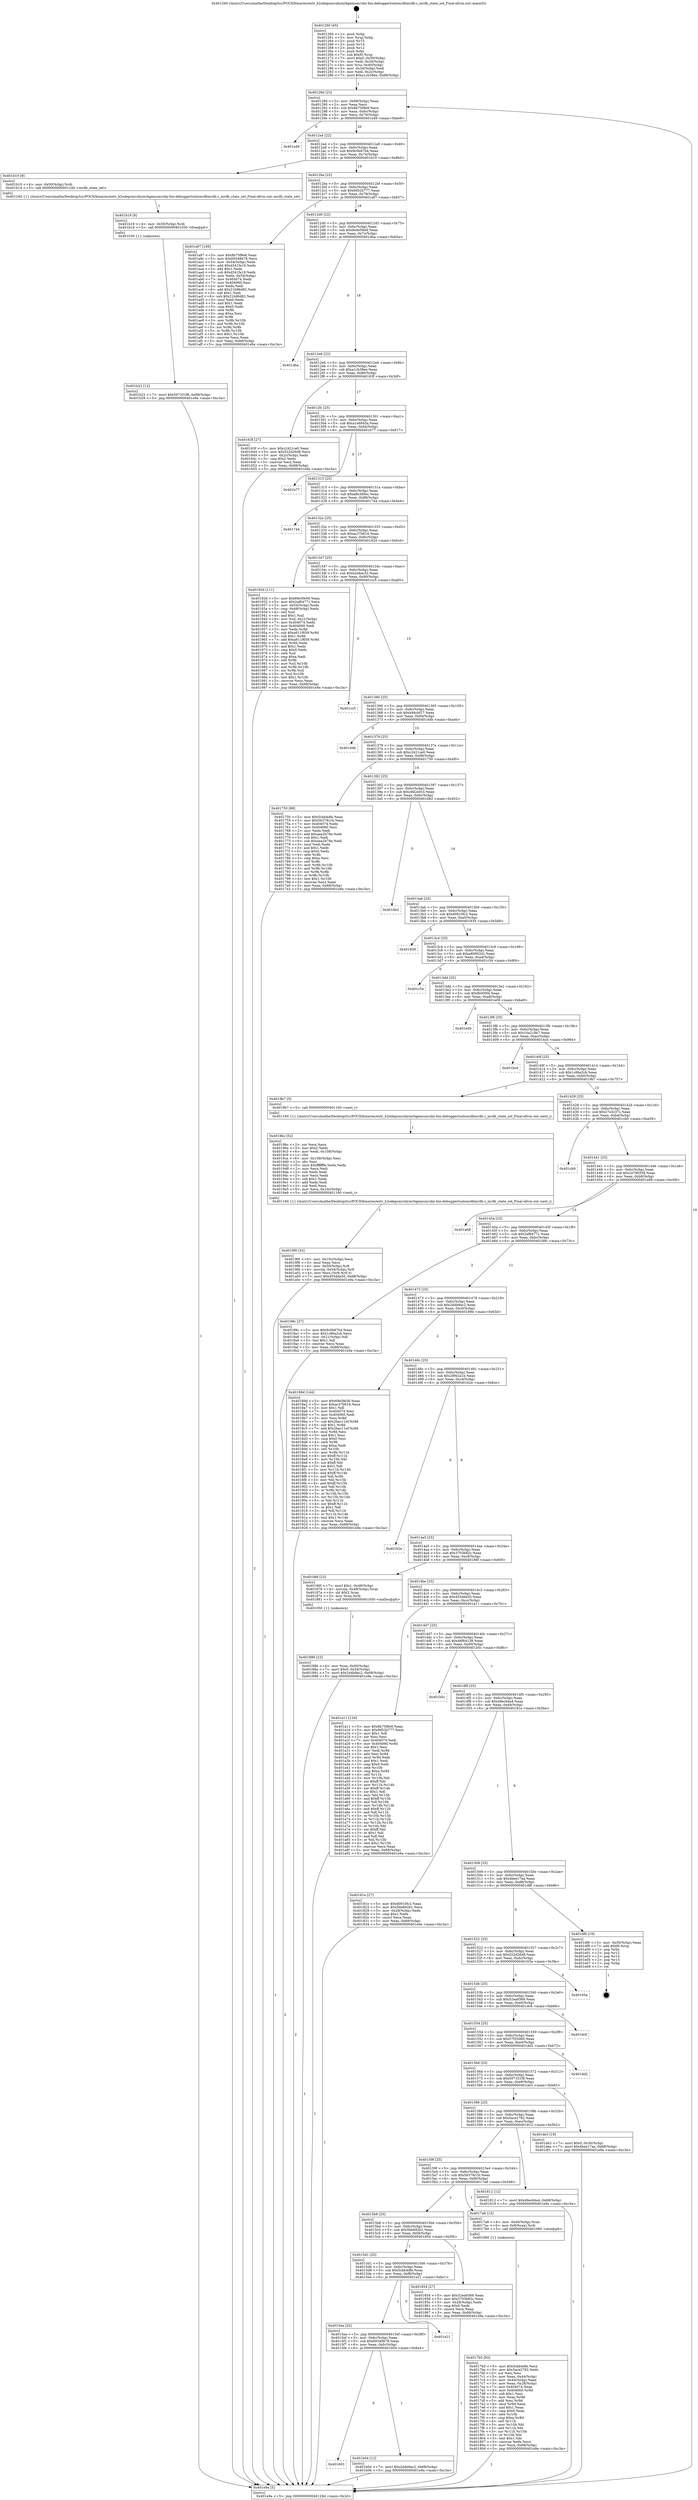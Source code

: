 digraph "0x401260" {
  label = "0x401260 (/mnt/c/Users/mathe/Desktop/tcc/POCII/binaries/extr_h2odepsmrubymrbgemsmruby-bin-debuggertoolsmrdbmrdb.c_mrdb_state_set_Final-ollvm.out::main(0))"
  labelloc = "t"
  node[shape=record]

  Entry [label="",width=0.3,height=0.3,shape=circle,fillcolor=black,style=filled]
  "0x40128d" [label="{
     0x40128d [23]\l
     | [instrs]\l
     &nbsp;&nbsp;0x40128d \<+3\>: mov -0x68(%rbp),%eax\l
     &nbsp;&nbsp;0x401290 \<+2\>: mov %eax,%ecx\l
     &nbsp;&nbsp;0x401292 \<+6\>: sub $0x8b75f8e8,%ecx\l
     &nbsp;&nbsp;0x401298 \<+3\>: mov %eax,-0x6c(%rbp)\l
     &nbsp;&nbsp;0x40129b \<+3\>: mov %ecx,-0x70(%rbp)\l
     &nbsp;&nbsp;0x40129e \<+6\>: je 0000000000401e49 \<main+0xbe9\>\l
  }"]
  "0x401e49" [label="{
     0x401e49\l
  }", style=dashed]
  "0x4012a4" [label="{
     0x4012a4 [22]\l
     | [instrs]\l
     &nbsp;&nbsp;0x4012a4 \<+5\>: jmp 00000000004012a9 \<main+0x49\>\l
     &nbsp;&nbsp;0x4012a9 \<+3\>: mov -0x6c(%rbp),%eax\l
     &nbsp;&nbsp;0x4012ac \<+5\>: sub $0x9c0b87b4,%eax\l
     &nbsp;&nbsp;0x4012b1 \<+3\>: mov %eax,-0x74(%rbp)\l
     &nbsp;&nbsp;0x4012b4 \<+6\>: je 0000000000401b10 \<main+0x8b0\>\l
  }"]
  Exit [label="",width=0.3,height=0.3,shape=circle,fillcolor=black,style=filled,peripheries=2]
  "0x401b10" [label="{
     0x401b10 [9]\l
     | [instrs]\l
     &nbsp;&nbsp;0x401b10 \<+4\>: mov -0x50(%rbp),%rdi\l
     &nbsp;&nbsp;0x401b14 \<+5\>: call 0000000000401240 \<mrdb_state_set\>\l
     | [calls]\l
     &nbsp;&nbsp;0x401240 \{1\} (/mnt/c/Users/mathe/Desktop/tcc/POCII/binaries/extr_h2odepsmrubymrbgemsmruby-bin-debuggertoolsmrdbmrdb.c_mrdb_state_set_Final-ollvm.out::mrdb_state_set)\l
  }"]
  "0x4012ba" [label="{
     0x4012ba [22]\l
     | [instrs]\l
     &nbsp;&nbsp;0x4012ba \<+5\>: jmp 00000000004012bf \<main+0x5f\>\l
     &nbsp;&nbsp;0x4012bf \<+3\>: mov -0x6c(%rbp),%eax\l
     &nbsp;&nbsp;0x4012c2 \<+5\>: sub $0x9d52b777,%eax\l
     &nbsp;&nbsp;0x4012c7 \<+3\>: mov %eax,-0x78(%rbp)\l
     &nbsp;&nbsp;0x4012ca \<+6\>: je 0000000000401a97 \<main+0x837\>\l
  }"]
  "0x401b22" [label="{
     0x401b22 [12]\l
     | [instrs]\l
     &nbsp;&nbsp;0x401b22 \<+7\>: movl $0x597331f8,-0x68(%rbp)\l
     &nbsp;&nbsp;0x401b29 \<+5\>: jmp 0000000000401e9a \<main+0xc3a\>\l
  }"]
  "0x401a97" [label="{
     0x401a97 [109]\l
     | [instrs]\l
     &nbsp;&nbsp;0x401a97 \<+5\>: mov $0x8b75f8e8,%eax\l
     &nbsp;&nbsp;0x401a9c \<+5\>: mov $0x69348b78,%ecx\l
     &nbsp;&nbsp;0x401aa1 \<+3\>: mov -0x54(%rbp),%edx\l
     &nbsp;&nbsp;0x401aa4 \<+6\>: add $0xd341fa19,%edx\l
     &nbsp;&nbsp;0x401aaa \<+3\>: add $0x1,%edx\l
     &nbsp;&nbsp;0x401aad \<+6\>: sub $0xd341fa19,%edx\l
     &nbsp;&nbsp;0x401ab3 \<+3\>: mov %edx,-0x54(%rbp)\l
     &nbsp;&nbsp;0x401ab6 \<+7\>: mov 0x404074,%edx\l
     &nbsp;&nbsp;0x401abd \<+7\>: mov 0x404060,%esi\l
     &nbsp;&nbsp;0x401ac4 \<+2\>: mov %edx,%edi\l
     &nbsp;&nbsp;0x401ac6 \<+6\>: add $0x21b96d82,%edi\l
     &nbsp;&nbsp;0x401acc \<+3\>: sub $0x1,%edi\l
     &nbsp;&nbsp;0x401acf \<+6\>: sub $0x21b96d82,%edi\l
     &nbsp;&nbsp;0x401ad5 \<+3\>: imul %edi,%edx\l
     &nbsp;&nbsp;0x401ad8 \<+3\>: and $0x1,%edx\l
     &nbsp;&nbsp;0x401adb \<+3\>: cmp $0x0,%edx\l
     &nbsp;&nbsp;0x401ade \<+4\>: sete %r8b\l
     &nbsp;&nbsp;0x401ae2 \<+3\>: cmp $0xa,%esi\l
     &nbsp;&nbsp;0x401ae5 \<+4\>: setl %r9b\l
     &nbsp;&nbsp;0x401ae9 \<+3\>: mov %r8b,%r10b\l
     &nbsp;&nbsp;0x401aec \<+3\>: and %r9b,%r10b\l
     &nbsp;&nbsp;0x401aef \<+3\>: xor %r9b,%r8b\l
     &nbsp;&nbsp;0x401af2 \<+3\>: or %r8b,%r10b\l
     &nbsp;&nbsp;0x401af5 \<+4\>: test $0x1,%r10b\l
     &nbsp;&nbsp;0x401af9 \<+3\>: cmovne %ecx,%eax\l
     &nbsp;&nbsp;0x401afc \<+3\>: mov %eax,-0x68(%rbp)\l
     &nbsp;&nbsp;0x401aff \<+5\>: jmp 0000000000401e9a \<main+0xc3a\>\l
  }"]
  "0x4012d0" [label="{
     0x4012d0 [22]\l
     | [instrs]\l
     &nbsp;&nbsp;0x4012d0 \<+5\>: jmp 00000000004012d5 \<main+0x75\>\l
     &nbsp;&nbsp;0x4012d5 \<+3\>: mov -0x6c(%rbp),%eax\l
     &nbsp;&nbsp;0x4012d8 \<+5\>: sub $0x9e4e56d4,%eax\l
     &nbsp;&nbsp;0x4012dd \<+3\>: mov %eax,-0x7c(%rbp)\l
     &nbsp;&nbsp;0x4012e0 \<+6\>: je 0000000000401dba \<main+0xb5a\>\l
  }"]
  "0x401b19" [label="{
     0x401b19 [9]\l
     | [instrs]\l
     &nbsp;&nbsp;0x401b19 \<+4\>: mov -0x50(%rbp),%rdi\l
     &nbsp;&nbsp;0x401b1d \<+5\>: call 0000000000401030 \<free@plt\>\l
     | [calls]\l
     &nbsp;&nbsp;0x401030 \{1\} (unknown)\l
  }"]
  "0x401dba" [label="{
     0x401dba\l
  }", style=dashed]
  "0x4012e6" [label="{
     0x4012e6 [22]\l
     | [instrs]\l
     &nbsp;&nbsp;0x4012e6 \<+5\>: jmp 00000000004012eb \<main+0x8b\>\l
     &nbsp;&nbsp;0x4012eb \<+3\>: mov -0x6c(%rbp),%eax\l
     &nbsp;&nbsp;0x4012ee \<+5\>: sub $0xa1cb38ee,%eax\l
     &nbsp;&nbsp;0x4012f3 \<+3\>: mov %eax,-0x80(%rbp)\l
     &nbsp;&nbsp;0x4012f6 \<+6\>: je 000000000040163f \<main+0x3df\>\l
  }"]
  "0x401603" [label="{
     0x401603\l
  }", style=dashed]
  "0x40163f" [label="{
     0x40163f [27]\l
     | [instrs]\l
     &nbsp;&nbsp;0x40163f \<+5\>: mov $0xc2421ce0,%eax\l
     &nbsp;&nbsp;0x401644 \<+5\>: mov $0x522d26d8,%ecx\l
     &nbsp;&nbsp;0x401649 \<+3\>: mov -0x2c(%rbp),%edx\l
     &nbsp;&nbsp;0x40164c \<+3\>: cmp $0x2,%edx\l
     &nbsp;&nbsp;0x40164f \<+3\>: cmovne %ecx,%eax\l
     &nbsp;&nbsp;0x401652 \<+3\>: mov %eax,-0x68(%rbp)\l
     &nbsp;&nbsp;0x401655 \<+5\>: jmp 0000000000401e9a \<main+0xc3a\>\l
  }"]
  "0x4012fc" [label="{
     0x4012fc [25]\l
     | [instrs]\l
     &nbsp;&nbsp;0x4012fc \<+5\>: jmp 0000000000401301 \<main+0xa1\>\l
     &nbsp;&nbsp;0x401301 \<+3\>: mov -0x6c(%rbp),%eax\l
     &nbsp;&nbsp;0x401304 \<+5\>: sub $0xa1e6845a,%eax\l
     &nbsp;&nbsp;0x401309 \<+6\>: mov %eax,-0x84(%rbp)\l
     &nbsp;&nbsp;0x40130f \<+6\>: je 0000000000401b77 \<main+0x917\>\l
  }"]
  "0x401e9a" [label="{
     0x401e9a [5]\l
     | [instrs]\l
     &nbsp;&nbsp;0x401e9a \<+5\>: jmp 000000000040128d \<main+0x2d\>\l
  }"]
  "0x401260" [label="{
     0x401260 [45]\l
     | [instrs]\l
     &nbsp;&nbsp;0x401260 \<+1\>: push %rbp\l
     &nbsp;&nbsp;0x401261 \<+3\>: mov %rsp,%rbp\l
     &nbsp;&nbsp;0x401264 \<+2\>: push %r15\l
     &nbsp;&nbsp;0x401266 \<+2\>: push %r14\l
     &nbsp;&nbsp;0x401268 \<+2\>: push %r12\l
     &nbsp;&nbsp;0x40126a \<+1\>: push %rbx\l
     &nbsp;&nbsp;0x40126b \<+7\>: sub $0xf0,%rsp\l
     &nbsp;&nbsp;0x401272 \<+7\>: movl $0x0,-0x30(%rbp)\l
     &nbsp;&nbsp;0x401279 \<+3\>: mov %edi,-0x34(%rbp)\l
     &nbsp;&nbsp;0x40127c \<+4\>: mov %rsi,-0x40(%rbp)\l
     &nbsp;&nbsp;0x401280 \<+3\>: mov -0x34(%rbp),%edi\l
     &nbsp;&nbsp;0x401283 \<+3\>: mov %edi,-0x2c(%rbp)\l
     &nbsp;&nbsp;0x401286 \<+7\>: movl $0xa1cb38ee,-0x68(%rbp)\l
  }"]
  "0x401b04" [label="{
     0x401b04 [12]\l
     | [instrs]\l
     &nbsp;&nbsp;0x401b04 \<+7\>: movl $0x2d4b9ac2,-0x68(%rbp)\l
     &nbsp;&nbsp;0x401b0b \<+5\>: jmp 0000000000401e9a \<main+0xc3a\>\l
  }"]
  "0x401b77" [label="{
     0x401b77\l
  }", style=dashed]
  "0x401315" [label="{
     0x401315 [25]\l
     | [instrs]\l
     &nbsp;&nbsp;0x401315 \<+5\>: jmp 000000000040131a \<main+0xba\>\l
     &nbsp;&nbsp;0x40131a \<+3\>: mov -0x6c(%rbp),%eax\l
     &nbsp;&nbsp;0x40131d \<+5\>: sub $0xa8e3d0ec,%eax\l
     &nbsp;&nbsp;0x401322 \<+6\>: mov %eax,-0x88(%rbp)\l
     &nbsp;&nbsp;0x401328 \<+6\>: je 0000000000401744 \<main+0x4e4\>\l
  }"]
  "0x4015ea" [label="{
     0x4015ea [25]\l
     | [instrs]\l
     &nbsp;&nbsp;0x4015ea \<+5\>: jmp 00000000004015ef \<main+0x38f\>\l
     &nbsp;&nbsp;0x4015ef \<+3\>: mov -0x6c(%rbp),%eax\l
     &nbsp;&nbsp;0x4015f2 \<+5\>: sub $0x69348b78,%eax\l
     &nbsp;&nbsp;0x4015f7 \<+6\>: mov %eax,-0xfc(%rbp)\l
     &nbsp;&nbsp;0x4015fd \<+6\>: je 0000000000401b04 \<main+0x8a4\>\l
  }"]
  "0x401744" [label="{
     0x401744\l
  }", style=dashed]
  "0x40132e" [label="{
     0x40132e [25]\l
     | [instrs]\l
     &nbsp;&nbsp;0x40132e \<+5\>: jmp 0000000000401333 \<main+0xd3\>\l
     &nbsp;&nbsp;0x401333 \<+3\>: mov -0x6c(%rbp),%eax\l
     &nbsp;&nbsp;0x401336 \<+5\>: sub $0xac37b616,%eax\l
     &nbsp;&nbsp;0x40133b \<+6\>: mov %eax,-0x8c(%rbp)\l
     &nbsp;&nbsp;0x401341 \<+6\>: je 000000000040192d \<main+0x6cd\>\l
  }"]
  "0x401e21" [label="{
     0x401e21\l
  }", style=dashed]
  "0x40192d" [label="{
     0x40192d [111]\l
     | [instrs]\l
     &nbsp;&nbsp;0x40192d \<+5\>: mov $0x69e5fe56,%eax\l
     &nbsp;&nbsp;0x401932 \<+5\>: mov $0x2af64771,%ecx\l
     &nbsp;&nbsp;0x401937 \<+3\>: mov -0x54(%rbp),%edx\l
     &nbsp;&nbsp;0x40193a \<+3\>: cmp -0x48(%rbp),%edx\l
     &nbsp;&nbsp;0x40193d \<+4\>: setl %sil\l
     &nbsp;&nbsp;0x401941 \<+4\>: and $0x1,%sil\l
     &nbsp;&nbsp;0x401945 \<+4\>: mov %sil,-0x21(%rbp)\l
     &nbsp;&nbsp;0x401949 \<+7\>: mov 0x404074,%edx\l
     &nbsp;&nbsp;0x401950 \<+7\>: mov 0x404060,%edi\l
     &nbsp;&nbsp;0x401957 \<+3\>: mov %edx,%r8d\l
     &nbsp;&nbsp;0x40195a \<+7\>: sub $0xa611f659,%r8d\l
     &nbsp;&nbsp;0x401961 \<+4\>: sub $0x1,%r8d\l
     &nbsp;&nbsp;0x401965 \<+7\>: add $0xa611f659,%r8d\l
     &nbsp;&nbsp;0x40196c \<+4\>: imul %r8d,%edx\l
     &nbsp;&nbsp;0x401970 \<+3\>: and $0x1,%edx\l
     &nbsp;&nbsp;0x401973 \<+3\>: cmp $0x0,%edx\l
     &nbsp;&nbsp;0x401976 \<+4\>: sete %sil\l
     &nbsp;&nbsp;0x40197a \<+3\>: cmp $0xa,%edi\l
     &nbsp;&nbsp;0x40197d \<+4\>: setl %r9b\l
     &nbsp;&nbsp;0x401981 \<+3\>: mov %sil,%r10b\l
     &nbsp;&nbsp;0x401984 \<+3\>: and %r9b,%r10b\l
     &nbsp;&nbsp;0x401987 \<+3\>: xor %r9b,%sil\l
     &nbsp;&nbsp;0x40198a \<+3\>: or %sil,%r10b\l
     &nbsp;&nbsp;0x40198d \<+4\>: test $0x1,%r10b\l
     &nbsp;&nbsp;0x401991 \<+3\>: cmovne %ecx,%eax\l
     &nbsp;&nbsp;0x401994 \<+3\>: mov %eax,-0x68(%rbp)\l
     &nbsp;&nbsp;0x401997 \<+5\>: jmp 0000000000401e9a \<main+0xc3a\>\l
  }"]
  "0x401347" [label="{
     0x401347 [25]\l
     | [instrs]\l
     &nbsp;&nbsp;0x401347 \<+5\>: jmp 000000000040134c \<main+0xec\>\l
     &nbsp;&nbsp;0x40134c \<+3\>: mov -0x6c(%rbp),%eax\l
     &nbsp;&nbsp;0x40134f \<+5\>: sub $0xb2e8ac32,%eax\l
     &nbsp;&nbsp;0x401354 \<+6\>: mov %eax,-0x90(%rbp)\l
     &nbsp;&nbsp;0x40135a \<+6\>: je 0000000000401cc5 \<main+0xa65\>\l
  }"]
  "0x4019f0" [label="{
     0x4019f0 [33]\l
     | [instrs]\l
     &nbsp;&nbsp;0x4019f0 \<+6\>: mov -0x10c(%rbp),%ecx\l
     &nbsp;&nbsp;0x4019f6 \<+3\>: imul %eax,%ecx\l
     &nbsp;&nbsp;0x4019f9 \<+4\>: mov -0x50(%rbp),%r8\l
     &nbsp;&nbsp;0x4019fd \<+4\>: movslq -0x54(%rbp),%r9\l
     &nbsp;&nbsp;0x401a01 \<+4\>: mov %ecx,(%r8,%r9,4)\l
     &nbsp;&nbsp;0x401a05 \<+7\>: movl $0x455dda50,-0x68(%rbp)\l
     &nbsp;&nbsp;0x401a0c \<+5\>: jmp 0000000000401e9a \<main+0xc3a\>\l
  }"]
  "0x401cc5" [label="{
     0x401cc5\l
  }", style=dashed]
  "0x401360" [label="{
     0x401360 [25]\l
     | [instrs]\l
     &nbsp;&nbsp;0x401360 \<+5\>: jmp 0000000000401365 \<main+0x105\>\l
     &nbsp;&nbsp;0x401365 \<+3\>: mov -0x6c(%rbp),%eax\l
     &nbsp;&nbsp;0x401368 \<+5\>: sub $0xb94cbf17,%eax\l
     &nbsp;&nbsp;0x40136d \<+6\>: mov %eax,-0x94(%rbp)\l
     &nbsp;&nbsp;0x401373 \<+6\>: je 0000000000401d4b \<main+0xaeb\>\l
  }"]
  "0x4019bc" [label="{
     0x4019bc [52]\l
     | [instrs]\l
     &nbsp;&nbsp;0x4019bc \<+2\>: xor %ecx,%ecx\l
     &nbsp;&nbsp;0x4019be \<+5\>: mov $0x2,%edx\l
     &nbsp;&nbsp;0x4019c3 \<+6\>: mov %edx,-0x108(%rbp)\l
     &nbsp;&nbsp;0x4019c9 \<+1\>: cltd\l
     &nbsp;&nbsp;0x4019ca \<+6\>: mov -0x108(%rbp),%esi\l
     &nbsp;&nbsp;0x4019d0 \<+2\>: idiv %esi\l
     &nbsp;&nbsp;0x4019d2 \<+6\>: imul $0xfffffffe,%edx,%edx\l
     &nbsp;&nbsp;0x4019d8 \<+2\>: mov %ecx,%edi\l
     &nbsp;&nbsp;0x4019da \<+2\>: sub %edx,%edi\l
     &nbsp;&nbsp;0x4019dc \<+2\>: mov %ecx,%edx\l
     &nbsp;&nbsp;0x4019de \<+3\>: sub $0x1,%edx\l
     &nbsp;&nbsp;0x4019e1 \<+2\>: add %edx,%edi\l
     &nbsp;&nbsp;0x4019e3 \<+2\>: sub %edi,%ecx\l
     &nbsp;&nbsp;0x4019e5 \<+6\>: mov %ecx,-0x10c(%rbp)\l
     &nbsp;&nbsp;0x4019eb \<+5\>: call 0000000000401160 \<next_i\>\l
     | [calls]\l
     &nbsp;&nbsp;0x401160 \{1\} (/mnt/c/Users/mathe/Desktop/tcc/POCII/binaries/extr_h2odepsmrubymrbgemsmruby-bin-debuggertoolsmrdbmrdb.c_mrdb_state_set_Final-ollvm.out::next_i)\l
  }"]
  "0x401d4b" [label="{
     0x401d4b\l
  }", style=dashed]
  "0x401379" [label="{
     0x401379 [25]\l
     | [instrs]\l
     &nbsp;&nbsp;0x401379 \<+5\>: jmp 000000000040137e \<main+0x11e\>\l
     &nbsp;&nbsp;0x40137e \<+3\>: mov -0x6c(%rbp),%eax\l
     &nbsp;&nbsp;0x401381 \<+5\>: sub $0xc2421ce0,%eax\l
     &nbsp;&nbsp;0x401386 \<+6\>: mov %eax,-0x98(%rbp)\l
     &nbsp;&nbsp;0x40138c \<+6\>: je 0000000000401750 \<main+0x4f0\>\l
  }"]
  "0x401886" [label="{
     0x401886 [23]\l
     | [instrs]\l
     &nbsp;&nbsp;0x401886 \<+4\>: mov %rax,-0x50(%rbp)\l
     &nbsp;&nbsp;0x40188a \<+7\>: movl $0x0,-0x54(%rbp)\l
     &nbsp;&nbsp;0x401891 \<+7\>: movl $0x2d4b9ac2,-0x68(%rbp)\l
     &nbsp;&nbsp;0x401898 \<+5\>: jmp 0000000000401e9a \<main+0xc3a\>\l
  }"]
  "0x401750" [label="{
     0x401750 [88]\l
     | [instrs]\l
     &nbsp;&nbsp;0x401750 \<+5\>: mov $0x5cbb4dfe,%eax\l
     &nbsp;&nbsp;0x401755 \<+5\>: mov $0x5b378c1b,%ecx\l
     &nbsp;&nbsp;0x40175a \<+7\>: mov 0x404074,%edx\l
     &nbsp;&nbsp;0x401761 \<+7\>: mov 0x404060,%esi\l
     &nbsp;&nbsp;0x401768 \<+2\>: mov %edx,%edi\l
     &nbsp;&nbsp;0x40176a \<+6\>: add $0xaea2b78e,%edi\l
     &nbsp;&nbsp;0x401770 \<+3\>: sub $0x1,%edi\l
     &nbsp;&nbsp;0x401773 \<+6\>: sub $0xaea2b78e,%edi\l
     &nbsp;&nbsp;0x401779 \<+3\>: imul %edi,%edx\l
     &nbsp;&nbsp;0x40177c \<+3\>: and $0x1,%edx\l
     &nbsp;&nbsp;0x40177f \<+3\>: cmp $0x0,%edx\l
     &nbsp;&nbsp;0x401782 \<+4\>: sete %r8b\l
     &nbsp;&nbsp;0x401786 \<+3\>: cmp $0xa,%esi\l
     &nbsp;&nbsp;0x401789 \<+4\>: setl %r9b\l
     &nbsp;&nbsp;0x40178d \<+3\>: mov %r8b,%r10b\l
     &nbsp;&nbsp;0x401790 \<+3\>: and %r9b,%r10b\l
     &nbsp;&nbsp;0x401793 \<+3\>: xor %r9b,%r8b\l
     &nbsp;&nbsp;0x401796 \<+3\>: or %r8b,%r10b\l
     &nbsp;&nbsp;0x401799 \<+4\>: test $0x1,%r10b\l
     &nbsp;&nbsp;0x40179d \<+3\>: cmovne %ecx,%eax\l
     &nbsp;&nbsp;0x4017a0 \<+3\>: mov %eax,-0x68(%rbp)\l
     &nbsp;&nbsp;0x4017a3 \<+5\>: jmp 0000000000401e9a \<main+0xc3a\>\l
  }"]
  "0x401392" [label="{
     0x401392 [25]\l
     | [instrs]\l
     &nbsp;&nbsp;0x401392 \<+5\>: jmp 0000000000401397 \<main+0x137\>\l
     &nbsp;&nbsp;0x401397 \<+3\>: mov -0x6c(%rbp),%eax\l
     &nbsp;&nbsp;0x40139a \<+5\>: sub $0xc8d2e0c3,%eax\l
     &nbsp;&nbsp;0x40139f \<+6\>: mov %eax,-0x9c(%rbp)\l
     &nbsp;&nbsp;0x4013a5 \<+6\>: je 00000000004016b2 \<main+0x452\>\l
  }"]
  "0x4015d1" [label="{
     0x4015d1 [25]\l
     | [instrs]\l
     &nbsp;&nbsp;0x4015d1 \<+5\>: jmp 00000000004015d6 \<main+0x376\>\l
     &nbsp;&nbsp;0x4015d6 \<+3\>: mov -0x6c(%rbp),%eax\l
     &nbsp;&nbsp;0x4015d9 \<+5\>: sub $0x5cbb4dfe,%eax\l
     &nbsp;&nbsp;0x4015de \<+6\>: mov %eax,-0xf8(%rbp)\l
     &nbsp;&nbsp;0x4015e4 \<+6\>: je 0000000000401e21 \<main+0xbc1\>\l
  }"]
  "0x4016b2" [label="{
     0x4016b2\l
  }", style=dashed]
  "0x4013ab" [label="{
     0x4013ab [25]\l
     | [instrs]\l
     &nbsp;&nbsp;0x4013ab \<+5\>: jmp 00000000004013b0 \<main+0x150\>\l
     &nbsp;&nbsp;0x4013b0 \<+3\>: mov -0x6c(%rbp),%eax\l
     &nbsp;&nbsp;0x4013b3 \<+5\>: sub $0xd0910fc2,%eax\l
     &nbsp;&nbsp;0x4013b8 \<+6\>: mov %eax,-0xa0(%rbp)\l
     &nbsp;&nbsp;0x4013be \<+6\>: je 0000000000401839 \<main+0x5d9\>\l
  }"]
  "0x401854" [label="{
     0x401854 [27]\l
     | [instrs]\l
     &nbsp;&nbsp;0x401854 \<+5\>: mov $0x52ea9369,%eax\l
     &nbsp;&nbsp;0x401859 \<+5\>: mov $0x3703b82c,%ecx\l
     &nbsp;&nbsp;0x40185e \<+3\>: mov -0x28(%rbp),%edx\l
     &nbsp;&nbsp;0x401861 \<+3\>: cmp $0x0,%edx\l
     &nbsp;&nbsp;0x401864 \<+3\>: cmove %ecx,%eax\l
     &nbsp;&nbsp;0x401867 \<+3\>: mov %eax,-0x68(%rbp)\l
     &nbsp;&nbsp;0x40186a \<+5\>: jmp 0000000000401e9a \<main+0xc3a\>\l
  }"]
  "0x401839" [label="{
     0x401839\l
  }", style=dashed]
  "0x4013c4" [label="{
     0x4013c4 [25]\l
     | [instrs]\l
     &nbsp;&nbsp;0x4013c4 \<+5\>: jmp 00000000004013c9 \<main+0x169\>\l
     &nbsp;&nbsp;0x4013c9 \<+3\>: mov -0x6c(%rbp),%eax\l
     &nbsp;&nbsp;0x4013cc \<+5\>: sub $0xe80952d1,%eax\l
     &nbsp;&nbsp;0x4013d1 \<+6\>: mov %eax,-0xa4(%rbp)\l
     &nbsp;&nbsp;0x4013d7 \<+6\>: je 0000000000401c54 \<main+0x9f4\>\l
  }"]
  "0x4017b5" [label="{
     0x4017b5 [93]\l
     | [instrs]\l
     &nbsp;&nbsp;0x4017b5 \<+5\>: mov $0x5cbb4dfe,%ecx\l
     &nbsp;&nbsp;0x4017ba \<+5\>: mov $0x5ace2782,%edx\l
     &nbsp;&nbsp;0x4017bf \<+2\>: xor %esi,%esi\l
     &nbsp;&nbsp;0x4017c1 \<+3\>: mov %eax,-0x44(%rbp)\l
     &nbsp;&nbsp;0x4017c4 \<+3\>: mov -0x44(%rbp),%eax\l
     &nbsp;&nbsp;0x4017c7 \<+3\>: mov %eax,-0x28(%rbp)\l
     &nbsp;&nbsp;0x4017ca \<+7\>: mov 0x404074,%eax\l
     &nbsp;&nbsp;0x4017d1 \<+8\>: mov 0x404060,%r8d\l
     &nbsp;&nbsp;0x4017d9 \<+3\>: sub $0x1,%esi\l
     &nbsp;&nbsp;0x4017dc \<+3\>: mov %eax,%r9d\l
     &nbsp;&nbsp;0x4017df \<+3\>: add %esi,%r9d\l
     &nbsp;&nbsp;0x4017e2 \<+4\>: imul %r9d,%eax\l
     &nbsp;&nbsp;0x4017e6 \<+3\>: and $0x1,%eax\l
     &nbsp;&nbsp;0x4017e9 \<+3\>: cmp $0x0,%eax\l
     &nbsp;&nbsp;0x4017ec \<+4\>: sete %r10b\l
     &nbsp;&nbsp;0x4017f0 \<+4\>: cmp $0xa,%r8d\l
     &nbsp;&nbsp;0x4017f4 \<+4\>: setl %r11b\l
     &nbsp;&nbsp;0x4017f8 \<+3\>: mov %r10b,%bl\l
     &nbsp;&nbsp;0x4017fb \<+3\>: and %r11b,%bl\l
     &nbsp;&nbsp;0x4017fe \<+3\>: xor %r11b,%r10b\l
     &nbsp;&nbsp;0x401801 \<+3\>: or %r10b,%bl\l
     &nbsp;&nbsp;0x401804 \<+3\>: test $0x1,%bl\l
     &nbsp;&nbsp;0x401807 \<+3\>: cmovne %edx,%ecx\l
     &nbsp;&nbsp;0x40180a \<+3\>: mov %ecx,-0x68(%rbp)\l
     &nbsp;&nbsp;0x40180d \<+5\>: jmp 0000000000401e9a \<main+0xc3a\>\l
  }"]
  "0x401c54" [label="{
     0x401c54\l
  }", style=dashed]
  "0x4013dd" [label="{
     0x4013dd [25]\l
     | [instrs]\l
     &nbsp;&nbsp;0x4013dd \<+5\>: jmp 00000000004013e2 \<main+0x182\>\l
     &nbsp;&nbsp;0x4013e2 \<+3\>: mov -0x6c(%rbp),%eax\l
     &nbsp;&nbsp;0x4013e5 \<+5\>: sub $0xfb000f4,%eax\l
     &nbsp;&nbsp;0x4013ea \<+6\>: mov %eax,-0xa8(%rbp)\l
     &nbsp;&nbsp;0x4013f0 \<+6\>: je 0000000000401e09 \<main+0xba9\>\l
  }"]
  "0x4015b8" [label="{
     0x4015b8 [25]\l
     | [instrs]\l
     &nbsp;&nbsp;0x4015b8 \<+5\>: jmp 00000000004015bd \<main+0x35d\>\l
     &nbsp;&nbsp;0x4015bd \<+3\>: mov -0x6c(%rbp),%eax\l
     &nbsp;&nbsp;0x4015c0 \<+5\>: sub $0x5bb692b1,%eax\l
     &nbsp;&nbsp;0x4015c5 \<+6\>: mov %eax,-0xf4(%rbp)\l
     &nbsp;&nbsp;0x4015cb \<+6\>: je 0000000000401854 \<main+0x5f4\>\l
  }"]
  "0x401e09" [label="{
     0x401e09\l
  }", style=dashed]
  "0x4013f6" [label="{
     0x4013f6 [25]\l
     | [instrs]\l
     &nbsp;&nbsp;0x4013f6 \<+5\>: jmp 00000000004013fb \<main+0x19b\>\l
     &nbsp;&nbsp;0x4013fb \<+3\>: mov -0x6c(%rbp),%eax\l
     &nbsp;&nbsp;0x4013fe \<+5\>: sub $0x10a218e7,%eax\l
     &nbsp;&nbsp;0x401403 \<+6\>: mov %eax,-0xac(%rbp)\l
     &nbsp;&nbsp;0x401409 \<+6\>: je 0000000000401bc4 \<main+0x964\>\l
  }"]
  "0x4017a8" [label="{
     0x4017a8 [13]\l
     | [instrs]\l
     &nbsp;&nbsp;0x4017a8 \<+4\>: mov -0x40(%rbp),%rax\l
     &nbsp;&nbsp;0x4017ac \<+4\>: mov 0x8(%rax),%rdi\l
     &nbsp;&nbsp;0x4017b0 \<+5\>: call 0000000000401060 \<atoi@plt\>\l
     | [calls]\l
     &nbsp;&nbsp;0x401060 \{1\} (unknown)\l
  }"]
  "0x401bc4" [label="{
     0x401bc4\l
  }", style=dashed]
  "0x40140f" [label="{
     0x40140f [25]\l
     | [instrs]\l
     &nbsp;&nbsp;0x40140f \<+5\>: jmp 0000000000401414 \<main+0x1b4\>\l
     &nbsp;&nbsp;0x401414 \<+3\>: mov -0x6c(%rbp),%eax\l
     &nbsp;&nbsp;0x401417 \<+5\>: sub $0x1c86a2cb,%eax\l
     &nbsp;&nbsp;0x40141c \<+6\>: mov %eax,-0xb0(%rbp)\l
     &nbsp;&nbsp;0x401422 \<+6\>: je 00000000004019b7 \<main+0x757\>\l
  }"]
  "0x40159f" [label="{
     0x40159f [25]\l
     | [instrs]\l
     &nbsp;&nbsp;0x40159f \<+5\>: jmp 00000000004015a4 \<main+0x344\>\l
     &nbsp;&nbsp;0x4015a4 \<+3\>: mov -0x6c(%rbp),%eax\l
     &nbsp;&nbsp;0x4015a7 \<+5\>: sub $0x5b378c1b,%eax\l
     &nbsp;&nbsp;0x4015ac \<+6\>: mov %eax,-0xf0(%rbp)\l
     &nbsp;&nbsp;0x4015b2 \<+6\>: je 00000000004017a8 \<main+0x548\>\l
  }"]
  "0x4019b7" [label="{
     0x4019b7 [5]\l
     | [instrs]\l
     &nbsp;&nbsp;0x4019b7 \<+5\>: call 0000000000401160 \<next_i\>\l
     | [calls]\l
     &nbsp;&nbsp;0x401160 \{1\} (/mnt/c/Users/mathe/Desktop/tcc/POCII/binaries/extr_h2odepsmrubymrbgemsmruby-bin-debuggertoolsmrdbmrdb.c_mrdb_state_set_Final-ollvm.out::next_i)\l
  }"]
  "0x401428" [label="{
     0x401428 [25]\l
     | [instrs]\l
     &nbsp;&nbsp;0x401428 \<+5\>: jmp 000000000040142d \<main+0x1cd\>\l
     &nbsp;&nbsp;0x40142d \<+3\>: mov -0x6c(%rbp),%eax\l
     &nbsp;&nbsp;0x401430 \<+5\>: sub $0x27e3c37c,%eax\l
     &nbsp;&nbsp;0x401435 \<+6\>: mov %eax,-0xb4(%rbp)\l
     &nbsp;&nbsp;0x40143b \<+6\>: je 0000000000401cb9 \<main+0xa59\>\l
  }"]
  "0x401812" [label="{
     0x401812 [12]\l
     | [instrs]\l
     &nbsp;&nbsp;0x401812 \<+7\>: movl $0x49ec64a4,-0x68(%rbp)\l
     &nbsp;&nbsp;0x401819 \<+5\>: jmp 0000000000401e9a \<main+0xc3a\>\l
  }"]
  "0x401cb9" [label="{
     0x401cb9\l
  }", style=dashed]
  "0x401441" [label="{
     0x401441 [25]\l
     | [instrs]\l
     &nbsp;&nbsp;0x401441 \<+5\>: jmp 0000000000401446 \<main+0x1e6\>\l
     &nbsp;&nbsp;0x401446 \<+3\>: mov -0x6c(%rbp),%eax\l
     &nbsp;&nbsp;0x401449 \<+5\>: sub $0x2a790358,%eax\l
     &nbsp;&nbsp;0x40144e \<+6\>: mov %eax,-0xb8(%rbp)\l
     &nbsp;&nbsp;0x401454 \<+6\>: je 0000000000401e68 \<main+0xc08\>\l
  }"]
  "0x401586" [label="{
     0x401586 [25]\l
     | [instrs]\l
     &nbsp;&nbsp;0x401586 \<+5\>: jmp 000000000040158b \<main+0x32b\>\l
     &nbsp;&nbsp;0x40158b \<+3\>: mov -0x6c(%rbp),%eax\l
     &nbsp;&nbsp;0x40158e \<+5\>: sub $0x5ace2782,%eax\l
     &nbsp;&nbsp;0x401593 \<+6\>: mov %eax,-0xec(%rbp)\l
     &nbsp;&nbsp;0x401599 \<+6\>: je 0000000000401812 \<main+0x5b2\>\l
  }"]
  "0x401e68" [label="{
     0x401e68\l
  }", style=dashed]
  "0x40145a" [label="{
     0x40145a [25]\l
     | [instrs]\l
     &nbsp;&nbsp;0x40145a \<+5\>: jmp 000000000040145f \<main+0x1ff\>\l
     &nbsp;&nbsp;0x40145f \<+3\>: mov -0x6c(%rbp),%eax\l
     &nbsp;&nbsp;0x401462 \<+5\>: sub $0x2af64771,%eax\l
     &nbsp;&nbsp;0x401467 \<+6\>: mov %eax,-0xbc(%rbp)\l
     &nbsp;&nbsp;0x40146d \<+6\>: je 000000000040199c \<main+0x73c\>\l
  }"]
  "0x401de3" [label="{
     0x401de3 [19]\l
     | [instrs]\l
     &nbsp;&nbsp;0x401de3 \<+7\>: movl $0x0,-0x30(%rbp)\l
     &nbsp;&nbsp;0x401dea \<+7\>: movl $0x4bee17aa,-0x68(%rbp)\l
     &nbsp;&nbsp;0x401df1 \<+5\>: jmp 0000000000401e9a \<main+0xc3a\>\l
  }"]
  "0x40199c" [label="{
     0x40199c [27]\l
     | [instrs]\l
     &nbsp;&nbsp;0x40199c \<+5\>: mov $0x9c0b87b4,%eax\l
     &nbsp;&nbsp;0x4019a1 \<+5\>: mov $0x1c86a2cb,%ecx\l
     &nbsp;&nbsp;0x4019a6 \<+3\>: mov -0x21(%rbp),%dl\l
     &nbsp;&nbsp;0x4019a9 \<+3\>: test $0x1,%dl\l
     &nbsp;&nbsp;0x4019ac \<+3\>: cmovne %ecx,%eax\l
     &nbsp;&nbsp;0x4019af \<+3\>: mov %eax,-0x68(%rbp)\l
     &nbsp;&nbsp;0x4019b2 \<+5\>: jmp 0000000000401e9a \<main+0xc3a\>\l
  }"]
  "0x401473" [label="{
     0x401473 [25]\l
     | [instrs]\l
     &nbsp;&nbsp;0x401473 \<+5\>: jmp 0000000000401478 \<main+0x218\>\l
     &nbsp;&nbsp;0x401478 \<+3\>: mov -0x6c(%rbp),%eax\l
     &nbsp;&nbsp;0x40147b \<+5\>: sub $0x2d4b9ac2,%eax\l
     &nbsp;&nbsp;0x401480 \<+6\>: mov %eax,-0xc0(%rbp)\l
     &nbsp;&nbsp;0x401486 \<+6\>: je 000000000040189d \<main+0x63d\>\l
  }"]
  "0x40156d" [label="{
     0x40156d [25]\l
     | [instrs]\l
     &nbsp;&nbsp;0x40156d \<+5\>: jmp 0000000000401572 \<main+0x312\>\l
     &nbsp;&nbsp;0x401572 \<+3\>: mov -0x6c(%rbp),%eax\l
     &nbsp;&nbsp;0x401575 \<+5\>: sub $0x597331f8,%eax\l
     &nbsp;&nbsp;0x40157a \<+6\>: mov %eax,-0xe8(%rbp)\l
     &nbsp;&nbsp;0x401580 \<+6\>: je 0000000000401de3 \<main+0xb83\>\l
  }"]
  "0x40189d" [label="{
     0x40189d [144]\l
     | [instrs]\l
     &nbsp;&nbsp;0x40189d \<+5\>: mov $0x69e5fe56,%eax\l
     &nbsp;&nbsp;0x4018a2 \<+5\>: mov $0xac37b616,%ecx\l
     &nbsp;&nbsp;0x4018a7 \<+2\>: mov $0x1,%dl\l
     &nbsp;&nbsp;0x4018a9 \<+7\>: mov 0x404074,%esi\l
     &nbsp;&nbsp;0x4018b0 \<+7\>: mov 0x404060,%edi\l
     &nbsp;&nbsp;0x4018b7 \<+3\>: mov %esi,%r8d\l
     &nbsp;&nbsp;0x4018ba \<+7\>: sub $0x2bac11ef,%r8d\l
     &nbsp;&nbsp;0x4018c1 \<+4\>: sub $0x1,%r8d\l
     &nbsp;&nbsp;0x4018c5 \<+7\>: add $0x2bac11ef,%r8d\l
     &nbsp;&nbsp;0x4018cc \<+4\>: imul %r8d,%esi\l
     &nbsp;&nbsp;0x4018d0 \<+3\>: and $0x1,%esi\l
     &nbsp;&nbsp;0x4018d3 \<+3\>: cmp $0x0,%esi\l
     &nbsp;&nbsp;0x4018d6 \<+4\>: sete %r9b\l
     &nbsp;&nbsp;0x4018da \<+3\>: cmp $0xa,%edi\l
     &nbsp;&nbsp;0x4018dd \<+4\>: setl %r10b\l
     &nbsp;&nbsp;0x4018e1 \<+3\>: mov %r9b,%r11b\l
     &nbsp;&nbsp;0x4018e4 \<+4\>: xor $0xff,%r11b\l
     &nbsp;&nbsp;0x4018e8 \<+3\>: mov %r10b,%bl\l
     &nbsp;&nbsp;0x4018eb \<+3\>: xor $0xff,%bl\l
     &nbsp;&nbsp;0x4018ee \<+3\>: xor $0x1,%dl\l
     &nbsp;&nbsp;0x4018f1 \<+3\>: mov %r11b,%r14b\l
     &nbsp;&nbsp;0x4018f4 \<+4\>: and $0xff,%r14b\l
     &nbsp;&nbsp;0x4018f8 \<+3\>: and %dl,%r9b\l
     &nbsp;&nbsp;0x4018fb \<+3\>: mov %bl,%r15b\l
     &nbsp;&nbsp;0x4018fe \<+4\>: and $0xff,%r15b\l
     &nbsp;&nbsp;0x401902 \<+3\>: and %dl,%r10b\l
     &nbsp;&nbsp;0x401905 \<+3\>: or %r9b,%r14b\l
     &nbsp;&nbsp;0x401908 \<+3\>: or %r10b,%r15b\l
     &nbsp;&nbsp;0x40190b \<+3\>: xor %r15b,%r14b\l
     &nbsp;&nbsp;0x40190e \<+3\>: or %bl,%r11b\l
     &nbsp;&nbsp;0x401911 \<+4\>: xor $0xff,%r11b\l
     &nbsp;&nbsp;0x401915 \<+3\>: or $0x1,%dl\l
     &nbsp;&nbsp;0x401918 \<+3\>: and %dl,%r11b\l
     &nbsp;&nbsp;0x40191b \<+3\>: or %r11b,%r14b\l
     &nbsp;&nbsp;0x40191e \<+4\>: test $0x1,%r14b\l
     &nbsp;&nbsp;0x401922 \<+3\>: cmovne %ecx,%eax\l
     &nbsp;&nbsp;0x401925 \<+3\>: mov %eax,-0x68(%rbp)\l
     &nbsp;&nbsp;0x401928 \<+5\>: jmp 0000000000401e9a \<main+0xc3a\>\l
  }"]
  "0x40148c" [label="{
     0x40148c [25]\l
     | [instrs]\l
     &nbsp;&nbsp;0x40148c \<+5\>: jmp 0000000000401491 \<main+0x231\>\l
     &nbsp;&nbsp;0x401491 \<+3\>: mov -0x6c(%rbp),%eax\l
     &nbsp;&nbsp;0x401494 \<+5\>: sub $0x2f062a1b,%eax\l
     &nbsp;&nbsp;0x401499 \<+6\>: mov %eax,-0xc4(%rbp)\l
     &nbsp;&nbsp;0x40149f \<+6\>: je 0000000000401b2e \<main+0x8ce\>\l
  }"]
  "0x401dd2" [label="{
     0x401dd2\l
  }", style=dashed]
  "0x401b2e" [label="{
     0x401b2e\l
  }", style=dashed]
  "0x4014a5" [label="{
     0x4014a5 [25]\l
     | [instrs]\l
     &nbsp;&nbsp;0x4014a5 \<+5\>: jmp 00000000004014aa \<main+0x24a\>\l
     &nbsp;&nbsp;0x4014aa \<+3\>: mov -0x6c(%rbp),%eax\l
     &nbsp;&nbsp;0x4014ad \<+5\>: sub $0x3703b82c,%eax\l
     &nbsp;&nbsp;0x4014b2 \<+6\>: mov %eax,-0xc8(%rbp)\l
     &nbsp;&nbsp;0x4014b8 \<+6\>: je 000000000040186f \<main+0x60f\>\l
  }"]
  "0x401554" [label="{
     0x401554 [25]\l
     | [instrs]\l
     &nbsp;&nbsp;0x401554 \<+5\>: jmp 0000000000401559 \<main+0x2f9\>\l
     &nbsp;&nbsp;0x401559 \<+3\>: mov -0x6c(%rbp),%eax\l
     &nbsp;&nbsp;0x40155c \<+5\>: sub $0x57f25060,%eax\l
     &nbsp;&nbsp;0x401561 \<+6\>: mov %eax,-0xe4(%rbp)\l
     &nbsp;&nbsp;0x401567 \<+6\>: je 0000000000401dd2 \<main+0xb72\>\l
  }"]
  "0x40186f" [label="{
     0x40186f [23]\l
     | [instrs]\l
     &nbsp;&nbsp;0x40186f \<+7\>: movl $0x1,-0x48(%rbp)\l
     &nbsp;&nbsp;0x401876 \<+4\>: movslq -0x48(%rbp),%rax\l
     &nbsp;&nbsp;0x40187a \<+4\>: shl $0x2,%rax\l
     &nbsp;&nbsp;0x40187e \<+3\>: mov %rax,%rdi\l
     &nbsp;&nbsp;0x401881 \<+5\>: call 0000000000401050 \<malloc@plt\>\l
     | [calls]\l
     &nbsp;&nbsp;0x401050 \{1\} (unknown)\l
  }"]
  "0x4014be" [label="{
     0x4014be [25]\l
     | [instrs]\l
     &nbsp;&nbsp;0x4014be \<+5\>: jmp 00000000004014c3 \<main+0x263\>\l
     &nbsp;&nbsp;0x4014c3 \<+3\>: mov -0x6c(%rbp),%eax\l
     &nbsp;&nbsp;0x4014c6 \<+5\>: sub $0x455dda50,%eax\l
     &nbsp;&nbsp;0x4014cb \<+6\>: mov %eax,-0xcc(%rbp)\l
     &nbsp;&nbsp;0x4014d1 \<+6\>: je 0000000000401a11 \<main+0x7b1\>\l
  }"]
  "0x401dc6" [label="{
     0x401dc6\l
  }", style=dashed]
  "0x401a11" [label="{
     0x401a11 [134]\l
     | [instrs]\l
     &nbsp;&nbsp;0x401a11 \<+5\>: mov $0x8b75f8e8,%eax\l
     &nbsp;&nbsp;0x401a16 \<+5\>: mov $0x9d52b777,%ecx\l
     &nbsp;&nbsp;0x401a1b \<+2\>: mov $0x1,%dl\l
     &nbsp;&nbsp;0x401a1d \<+2\>: xor %esi,%esi\l
     &nbsp;&nbsp;0x401a1f \<+7\>: mov 0x404074,%edi\l
     &nbsp;&nbsp;0x401a26 \<+8\>: mov 0x404060,%r8d\l
     &nbsp;&nbsp;0x401a2e \<+3\>: sub $0x1,%esi\l
     &nbsp;&nbsp;0x401a31 \<+3\>: mov %edi,%r9d\l
     &nbsp;&nbsp;0x401a34 \<+3\>: add %esi,%r9d\l
     &nbsp;&nbsp;0x401a37 \<+4\>: imul %r9d,%edi\l
     &nbsp;&nbsp;0x401a3b \<+3\>: and $0x1,%edi\l
     &nbsp;&nbsp;0x401a3e \<+3\>: cmp $0x0,%edi\l
     &nbsp;&nbsp;0x401a41 \<+4\>: sete %r10b\l
     &nbsp;&nbsp;0x401a45 \<+4\>: cmp $0xa,%r8d\l
     &nbsp;&nbsp;0x401a49 \<+4\>: setl %r11b\l
     &nbsp;&nbsp;0x401a4d \<+3\>: mov %r10b,%bl\l
     &nbsp;&nbsp;0x401a50 \<+3\>: xor $0xff,%bl\l
     &nbsp;&nbsp;0x401a53 \<+3\>: mov %r11b,%r14b\l
     &nbsp;&nbsp;0x401a56 \<+4\>: xor $0xff,%r14b\l
     &nbsp;&nbsp;0x401a5a \<+3\>: xor $0x1,%dl\l
     &nbsp;&nbsp;0x401a5d \<+3\>: mov %bl,%r15b\l
     &nbsp;&nbsp;0x401a60 \<+4\>: and $0xff,%r15b\l
     &nbsp;&nbsp;0x401a64 \<+3\>: and %dl,%r10b\l
     &nbsp;&nbsp;0x401a67 \<+3\>: mov %r14b,%r12b\l
     &nbsp;&nbsp;0x401a6a \<+4\>: and $0xff,%r12b\l
     &nbsp;&nbsp;0x401a6e \<+3\>: and %dl,%r11b\l
     &nbsp;&nbsp;0x401a71 \<+3\>: or %r10b,%r15b\l
     &nbsp;&nbsp;0x401a74 \<+3\>: or %r11b,%r12b\l
     &nbsp;&nbsp;0x401a77 \<+3\>: xor %r12b,%r15b\l
     &nbsp;&nbsp;0x401a7a \<+3\>: or %r14b,%bl\l
     &nbsp;&nbsp;0x401a7d \<+3\>: xor $0xff,%bl\l
     &nbsp;&nbsp;0x401a80 \<+3\>: or $0x1,%dl\l
     &nbsp;&nbsp;0x401a83 \<+2\>: and %dl,%bl\l
     &nbsp;&nbsp;0x401a85 \<+3\>: or %bl,%r15b\l
     &nbsp;&nbsp;0x401a88 \<+4\>: test $0x1,%r15b\l
     &nbsp;&nbsp;0x401a8c \<+3\>: cmovne %ecx,%eax\l
     &nbsp;&nbsp;0x401a8f \<+3\>: mov %eax,-0x68(%rbp)\l
     &nbsp;&nbsp;0x401a92 \<+5\>: jmp 0000000000401e9a \<main+0xc3a\>\l
  }"]
  "0x4014d7" [label="{
     0x4014d7 [25]\l
     | [instrs]\l
     &nbsp;&nbsp;0x4014d7 \<+5\>: jmp 00000000004014dc \<main+0x27c\>\l
     &nbsp;&nbsp;0x4014dc \<+3\>: mov -0x6c(%rbp),%eax\l
     &nbsp;&nbsp;0x4014df \<+5\>: sub $0x46f64138,%eax\l
     &nbsp;&nbsp;0x4014e4 \<+6\>: mov %eax,-0xd0(%rbp)\l
     &nbsp;&nbsp;0x4014ea \<+6\>: je 0000000000401b5c \<main+0x8fc\>\l
  }"]
  "0x40153b" [label="{
     0x40153b [25]\l
     | [instrs]\l
     &nbsp;&nbsp;0x40153b \<+5\>: jmp 0000000000401540 \<main+0x2e0\>\l
     &nbsp;&nbsp;0x401540 \<+3\>: mov -0x6c(%rbp),%eax\l
     &nbsp;&nbsp;0x401543 \<+5\>: sub $0x52ea9369,%eax\l
     &nbsp;&nbsp;0x401548 \<+6\>: mov %eax,-0xe0(%rbp)\l
     &nbsp;&nbsp;0x40154e \<+6\>: je 0000000000401dc6 \<main+0xb66\>\l
  }"]
  "0x401b5c" [label="{
     0x401b5c\l
  }", style=dashed]
  "0x4014f0" [label="{
     0x4014f0 [25]\l
     | [instrs]\l
     &nbsp;&nbsp;0x4014f0 \<+5\>: jmp 00000000004014f5 \<main+0x295\>\l
     &nbsp;&nbsp;0x4014f5 \<+3\>: mov -0x6c(%rbp),%eax\l
     &nbsp;&nbsp;0x4014f8 \<+5\>: sub $0x49ec64a4,%eax\l
     &nbsp;&nbsp;0x4014fd \<+6\>: mov %eax,-0xd4(%rbp)\l
     &nbsp;&nbsp;0x401503 \<+6\>: je 000000000040181e \<main+0x5be\>\l
  }"]
  "0x40165a" [label="{
     0x40165a\l
  }", style=dashed]
  "0x40181e" [label="{
     0x40181e [27]\l
     | [instrs]\l
     &nbsp;&nbsp;0x40181e \<+5\>: mov $0xd0910fc2,%eax\l
     &nbsp;&nbsp;0x401823 \<+5\>: mov $0x5bb692b1,%ecx\l
     &nbsp;&nbsp;0x401828 \<+3\>: mov -0x28(%rbp),%edx\l
     &nbsp;&nbsp;0x40182b \<+3\>: cmp $0x1,%edx\l
     &nbsp;&nbsp;0x40182e \<+3\>: cmovl %ecx,%eax\l
     &nbsp;&nbsp;0x401831 \<+3\>: mov %eax,-0x68(%rbp)\l
     &nbsp;&nbsp;0x401834 \<+5\>: jmp 0000000000401e9a \<main+0xc3a\>\l
  }"]
  "0x401509" [label="{
     0x401509 [25]\l
     | [instrs]\l
     &nbsp;&nbsp;0x401509 \<+5\>: jmp 000000000040150e \<main+0x2ae\>\l
     &nbsp;&nbsp;0x40150e \<+3\>: mov -0x6c(%rbp),%eax\l
     &nbsp;&nbsp;0x401511 \<+5\>: sub $0x4bee17aa,%eax\l
     &nbsp;&nbsp;0x401516 \<+6\>: mov %eax,-0xd8(%rbp)\l
     &nbsp;&nbsp;0x40151c \<+6\>: je 0000000000401df6 \<main+0xb96\>\l
  }"]
  "0x401522" [label="{
     0x401522 [25]\l
     | [instrs]\l
     &nbsp;&nbsp;0x401522 \<+5\>: jmp 0000000000401527 \<main+0x2c7\>\l
     &nbsp;&nbsp;0x401527 \<+3\>: mov -0x6c(%rbp),%eax\l
     &nbsp;&nbsp;0x40152a \<+5\>: sub $0x522d26d8,%eax\l
     &nbsp;&nbsp;0x40152f \<+6\>: mov %eax,-0xdc(%rbp)\l
     &nbsp;&nbsp;0x401535 \<+6\>: je 000000000040165a \<main+0x3fa\>\l
  }"]
  "0x401df6" [label="{
     0x401df6 [19]\l
     | [instrs]\l
     &nbsp;&nbsp;0x401df6 \<+3\>: mov -0x30(%rbp),%eax\l
     &nbsp;&nbsp;0x401df9 \<+7\>: add $0xf0,%rsp\l
     &nbsp;&nbsp;0x401e00 \<+1\>: pop %rbx\l
     &nbsp;&nbsp;0x401e01 \<+2\>: pop %r12\l
     &nbsp;&nbsp;0x401e03 \<+2\>: pop %r14\l
     &nbsp;&nbsp;0x401e05 \<+2\>: pop %r15\l
     &nbsp;&nbsp;0x401e07 \<+1\>: pop %rbp\l
     &nbsp;&nbsp;0x401e08 \<+1\>: ret\l
  }"]
  Entry -> "0x401260" [label=" 1"]
  "0x40128d" -> "0x401e49" [label=" 0"]
  "0x40128d" -> "0x4012a4" [label=" 20"]
  "0x401df6" -> Exit [label=" 1"]
  "0x4012a4" -> "0x401b10" [label=" 1"]
  "0x4012a4" -> "0x4012ba" [label=" 19"]
  "0x401de3" -> "0x401e9a" [label=" 1"]
  "0x4012ba" -> "0x401a97" [label=" 1"]
  "0x4012ba" -> "0x4012d0" [label=" 18"]
  "0x401b22" -> "0x401e9a" [label=" 1"]
  "0x4012d0" -> "0x401dba" [label=" 0"]
  "0x4012d0" -> "0x4012e6" [label=" 18"]
  "0x401b19" -> "0x401b22" [label=" 1"]
  "0x4012e6" -> "0x40163f" [label=" 1"]
  "0x4012e6" -> "0x4012fc" [label=" 17"]
  "0x40163f" -> "0x401e9a" [label=" 1"]
  "0x401260" -> "0x40128d" [label=" 1"]
  "0x401e9a" -> "0x40128d" [label=" 19"]
  "0x401b10" -> "0x401b19" [label=" 1"]
  "0x4012fc" -> "0x401b77" [label=" 0"]
  "0x4012fc" -> "0x401315" [label=" 17"]
  "0x401b04" -> "0x401e9a" [label=" 1"]
  "0x401315" -> "0x401744" [label=" 0"]
  "0x401315" -> "0x40132e" [label=" 17"]
  "0x4015ea" -> "0x401b04" [label=" 1"]
  "0x40132e" -> "0x40192d" [label=" 2"]
  "0x40132e" -> "0x401347" [label=" 15"]
  "0x4015ea" -> "0x401603" [label=" 0"]
  "0x401347" -> "0x401cc5" [label=" 0"]
  "0x401347" -> "0x401360" [label=" 15"]
  "0x4015d1" -> "0x401e21" [label=" 0"]
  "0x401360" -> "0x401d4b" [label=" 0"]
  "0x401360" -> "0x401379" [label=" 15"]
  "0x4015d1" -> "0x4015ea" [label=" 1"]
  "0x401379" -> "0x401750" [label=" 1"]
  "0x401379" -> "0x401392" [label=" 14"]
  "0x401750" -> "0x401e9a" [label=" 1"]
  "0x401a97" -> "0x401e9a" [label=" 1"]
  "0x401392" -> "0x4016b2" [label=" 0"]
  "0x401392" -> "0x4013ab" [label=" 14"]
  "0x401a11" -> "0x401e9a" [label=" 1"]
  "0x4013ab" -> "0x401839" [label=" 0"]
  "0x4013ab" -> "0x4013c4" [label=" 14"]
  "0x4019f0" -> "0x401e9a" [label=" 1"]
  "0x4013c4" -> "0x401c54" [label=" 0"]
  "0x4013c4" -> "0x4013dd" [label=" 14"]
  "0x4019b7" -> "0x4019bc" [label=" 1"]
  "0x4013dd" -> "0x401e09" [label=" 0"]
  "0x4013dd" -> "0x4013f6" [label=" 14"]
  "0x40199c" -> "0x401e9a" [label=" 2"]
  "0x4013f6" -> "0x401bc4" [label=" 0"]
  "0x4013f6" -> "0x40140f" [label=" 14"]
  "0x40192d" -> "0x401e9a" [label=" 2"]
  "0x40140f" -> "0x4019b7" [label=" 1"]
  "0x40140f" -> "0x401428" [label=" 13"]
  "0x401886" -> "0x401e9a" [label=" 1"]
  "0x401428" -> "0x401cb9" [label=" 0"]
  "0x401428" -> "0x401441" [label=" 13"]
  "0x40186f" -> "0x401886" [label=" 1"]
  "0x401441" -> "0x401e68" [label=" 0"]
  "0x401441" -> "0x40145a" [label=" 13"]
  "0x4015b8" -> "0x4015d1" [label=" 1"]
  "0x40145a" -> "0x40199c" [label=" 2"]
  "0x40145a" -> "0x401473" [label=" 11"]
  "0x4015b8" -> "0x401854" [label=" 1"]
  "0x401473" -> "0x40189d" [label=" 2"]
  "0x401473" -> "0x40148c" [label=" 9"]
  "0x40181e" -> "0x401e9a" [label=" 1"]
  "0x40148c" -> "0x401b2e" [label=" 0"]
  "0x40148c" -> "0x4014a5" [label=" 9"]
  "0x401812" -> "0x401e9a" [label=" 1"]
  "0x4014a5" -> "0x40186f" [label=" 1"]
  "0x4014a5" -> "0x4014be" [label=" 8"]
  "0x4017a8" -> "0x4017b5" [label=" 1"]
  "0x4014be" -> "0x401a11" [label=" 1"]
  "0x4014be" -> "0x4014d7" [label=" 7"]
  "0x40159f" -> "0x4015b8" [label=" 2"]
  "0x4014d7" -> "0x401b5c" [label=" 0"]
  "0x4014d7" -> "0x4014f0" [label=" 7"]
  "0x40189d" -> "0x401e9a" [label=" 2"]
  "0x4014f0" -> "0x40181e" [label=" 1"]
  "0x4014f0" -> "0x401509" [label=" 6"]
  "0x401586" -> "0x40159f" [label=" 3"]
  "0x401509" -> "0x401df6" [label=" 1"]
  "0x401509" -> "0x401522" [label=" 5"]
  "0x401586" -> "0x401812" [label=" 1"]
  "0x401522" -> "0x40165a" [label=" 0"]
  "0x401522" -> "0x40153b" [label=" 5"]
  "0x40159f" -> "0x4017a8" [label=" 1"]
  "0x40153b" -> "0x401dc6" [label=" 0"]
  "0x40153b" -> "0x401554" [label=" 5"]
  "0x4017b5" -> "0x401e9a" [label=" 1"]
  "0x401554" -> "0x401dd2" [label=" 0"]
  "0x401554" -> "0x40156d" [label=" 5"]
  "0x4019bc" -> "0x4019f0" [label=" 1"]
  "0x40156d" -> "0x401de3" [label=" 1"]
  "0x40156d" -> "0x401586" [label=" 4"]
  "0x401854" -> "0x401e9a" [label=" 1"]
}
